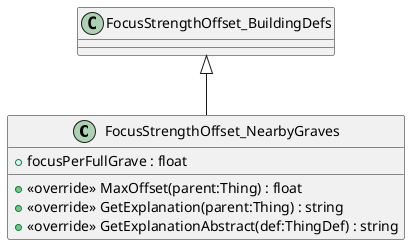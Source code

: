 @startuml
class FocusStrengthOffset_NearbyGraves {
    + focusPerFullGrave : float
    + <<override>> MaxOffset(parent:Thing) : float
    + <<override>> GetExplanation(parent:Thing) : string
    + <<override>> GetExplanationAbstract(def:ThingDef) : string
}
FocusStrengthOffset_BuildingDefs <|-- FocusStrengthOffset_NearbyGraves
@enduml

